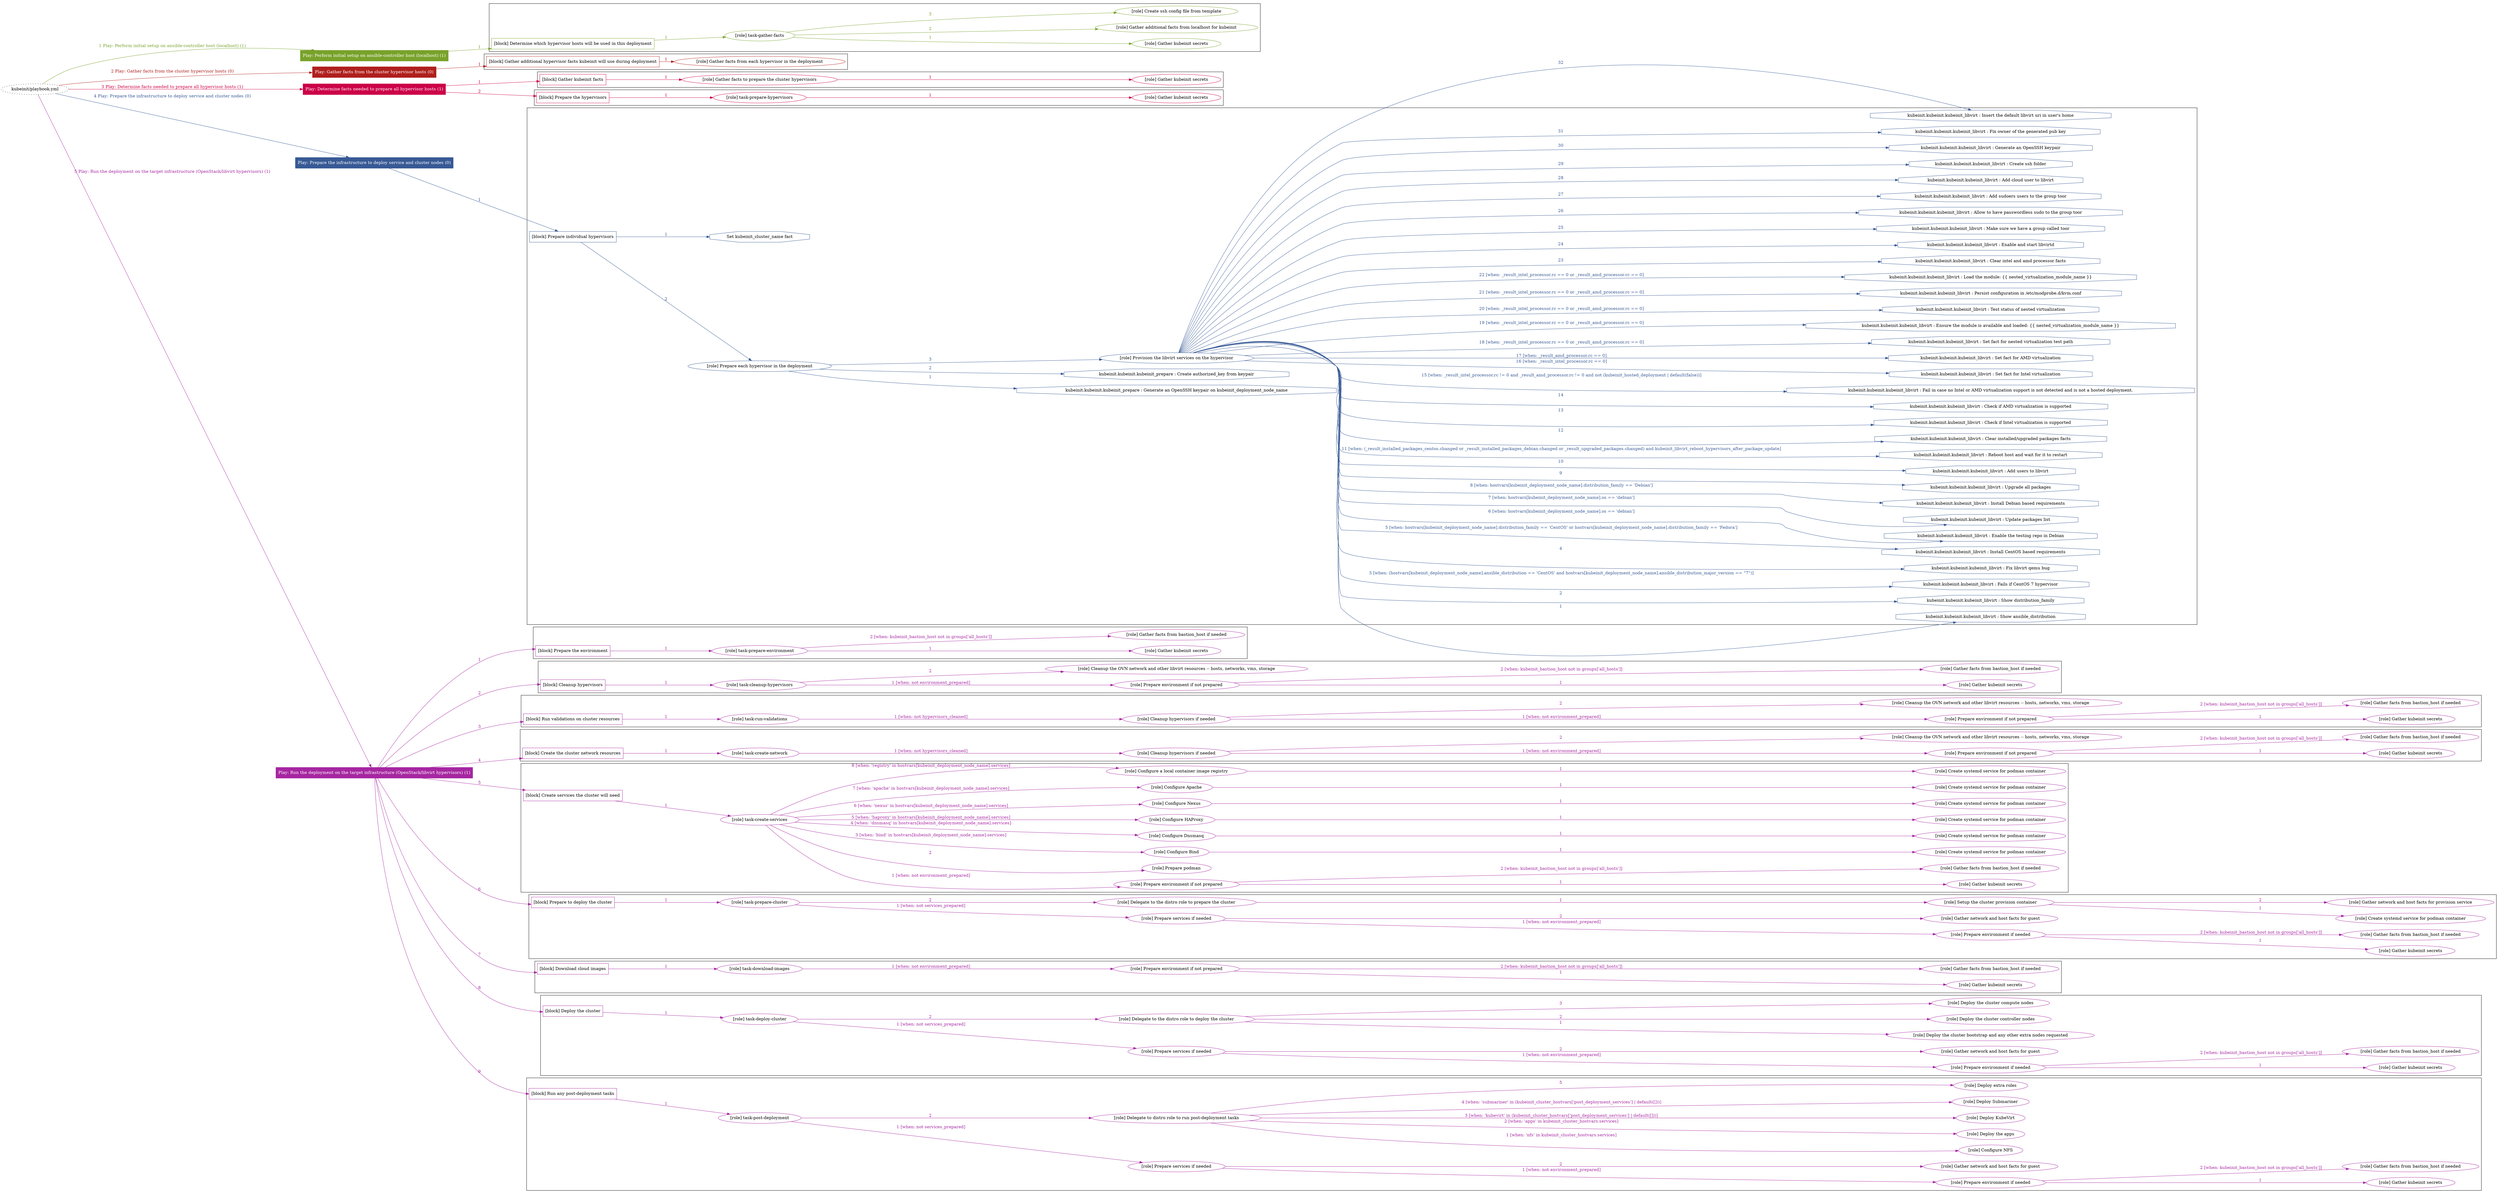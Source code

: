 digraph {
	graph [concentrate=true ordering=in rankdir=LR ratio=fill]
	edge [esep=5 sep=10]
	"kubeinit/playbook.yml" [URL="/home/runner/work/kubeinit/kubeinit/kubeinit/playbook.yml" id=playbook_4b0f3244 style=dotted]
	"kubeinit/playbook.yml" -> play_35795be1 [label="1 Play: Perform initial setup on ansible-controller host (localhost) (1)" color="#78a22a" fontcolor="#78a22a" id=edge_play_35795be1 labeltooltip="1 Play: Perform initial setup on ansible-controller host (localhost) (1)" tooltip="1 Play: Perform initial setup on ansible-controller host (localhost) (1)"]
	subgraph "Play: Perform initial setup on ansible-controller host (localhost) (1)" {
		play_35795be1 [label="Play: Perform initial setup on ansible-controller host (localhost) (1)" URL="/home/runner/work/kubeinit/kubeinit/kubeinit/playbook.yml" color="#78a22a" fontcolor="#ffffff" id=play_35795be1 shape=box style=filled tooltip=localhost]
		play_35795be1 -> block_d0f40c53 [label=1 color="#78a22a" fontcolor="#78a22a" id=edge_block_d0f40c53 labeltooltip=1 tooltip=1]
		subgraph cluster_block_d0f40c53 {
			block_d0f40c53 [label="[block] Determine which hypervisor hosts will be used in this deployment" URL="/home/runner/work/kubeinit/kubeinit/kubeinit/playbook.yml" color="#78a22a" id=block_d0f40c53 labeltooltip="Determine which hypervisor hosts will be used in this deployment" shape=box tooltip="Determine which hypervisor hosts will be used in this deployment"]
			block_d0f40c53 -> role_04db0647 [label="1 " color="#78a22a" fontcolor="#78a22a" id=edge_role_04db0647 labeltooltip="1 " tooltip="1 "]
			subgraph "task-gather-facts" {
				role_04db0647 [label="[role] task-gather-facts" URL="/home/runner/work/kubeinit/kubeinit/kubeinit/playbook.yml" color="#78a22a" id=role_04db0647 tooltip="task-gather-facts"]
				role_04db0647 -> role_80471d27 [label="1 " color="#78a22a" fontcolor="#78a22a" id=edge_role_80471d27 labeltooltip="1 " tooltip="1 "]
				subgraph "Gather kubeinit secrets" {
					role_80471d27 [label="[role] Gather kubeinit secrets" URL="/home/runner/.ansible/collections/ansible_collections/kubeinit/kubeinit/roles/kubeinit_prepare/tasks/build_hypervisors_group.yml" color="#78a22a" id=role_80471d27 tooltip="Gather kubeinit secrets"]
				}
				role_04db0647 -> role_1db12ec8 [label="2 " color="#78a22a" fontcolor="#78a22a" id=edge_role_1db12ec8 labeltooltip="2 " tooltip="2 "]
				subgraph "Gather additional facts from localhost for kubeinit" {
					role_1db12ec8 [label="[role] Gather additional facts from localhost for kubeinit" URL="/home/runner/.ansible/collections/ansible_collections/kubeinit/kubeinit/roles/kubeinit_prepare/tasks/build_hypervisors_group.yml" color="#78a22a" id=role_1db12ec8 tooltip="Gather additional facts from localhost for kubeinit"]
				}
				role_04db0647 -> role_11e17f45 [label="3 " color="#78a22a" fontcolor="#78a22a" id=edge_role_11e17f45 labeltooltip="3 " tooltip="3 "]
				subgraph "Create ssh config file from template" {
					role_11e17f45 [label="[role] Create ssh config file from template" URL="/home/runner/.ansible/collections/ansible_collections/kubeinit/kubeinit/roles/kubeinit_prepare/tasks/build_hypervisors_group.yml" color="#78a22a" id=role_11e17f45 tooltip="Create ssh config file from template"]
				}
			}
		}
	}
	"kubeinit/playbook.yml" -> play_b92abf41 [label="2 Play: Gather facts from the cluster hypervisor hosts (0)" color="#af1f1d" fontcolor="#af1f1d" id=edge_play_b92abf41 labeltooltip="2 Play: Gather facts from the cluster hypervisor hosts (0)" tooltip="2 Play: Gather facts from the cluster hypervisor hosts (0)"]
	subgraph "Play: Gather facts from the cluster hypervisor hosts (0)" {
		play_b92abf41 [label="Play: Gather facts from the cluster hypervisor hosts (0)" URL="/home/runner/work/kubeinit/kubeinit/kubeinit/playbook.yml" color="#af1f1d" fontcolor="#ffffff" id=play_b92abf41 shape=box style=filled tooltip="Play: Gather facts from the cluster hypervisor hosts (0)"]
		play_b92abf41 -> block_7ca43267 [label=1 color="#af1f1d" fontcolor="#af1f1d" id=edge_block_7ca43267 labeltooltip=1 tooltip=1]
		subgraph cluster_block_7ca43267 {
			block_7ca43267 [label="[block] Gather additional hypervisor facts kubeinit will use during deployment" URL="/home/runner/work/kubeinit/kubeinit/kubeinit/playbook.yml" color="#af1f1d" id=block_7ca43267 labeltooltip="Gather additional hypervisor facts kubeinit will use during deployment" shape=box tooltip="Gather additional hypervisor facts kubeinit will use during deployment"]
			block_7ca43267 -> role_f244c324 [label="1 " color="#af1f1d" fontcolor="#af1f1d" id=edge_role_f244c324 labeltooltip="1 " tooltip="1 "]
			subgraph "Gather facts from each hypervisor in the deployment" {
				role_f244c324 [label="[role] Gather facts from each hypervisor in the deployment" URL="/home/runner/work/kubeinit/kubeinit/kubeinit/playbook.yml" color="#af1f1d" id=role_f244c324 tooltip="Gather facts from each hypervisor in the deployment"]
			}
		}
	}
	"kubeinit/playbook.yml" -> play_050ff7b5 [label="3 Play: Determine facts needed to prepare all hypervisor hosts (1)" color="#cc0048" fontcolor="#cc0048" id=edge_play_050ff7b5 labeltooltip="3 Play: Determine facts needed to prepare all hypervisor hosts (1)" tooltip="3 Play: Determine facts needed to prepare all hypervisor hosts (1)"]
	subgraph "Play: Determine facts needed to prepare all hypervisor hosts (1)" {
		play_050ff7b5 [label="Play: Determine facts needed to prepare all hypervisor hosts (1)" URL="/home/runner/work/kubeinit/kubeinit/kubeinit/playbook.yml" color="#cc0048" fontcolor="#ffffff" id=play_050ff7b5 shape=box style=filled tooltip=localhost]
		play_050ff7b5 -> block_1750cba7 [label=1 color="#cc0048" fontcolor="#cc0048" id=edge_block_1750cba7 labeltooltip=1 tooltip=1]
		subgraph cluster_block_1750cba7 {
			block_1750cba7 [label="[block] Gather kubeinit facts" URL="/home/runner/work/kubeinit/kubeinit/kubeinit/playbook.yml" color="#cc0048" id=block_1750cba7 labeltooltip="Gather kubeinit facts" shape=box tooltip="Gather kubeinit facts"]
			block_1750cba7 -> role_92b3d1a1 [label="1 " color="#cc0048" fontcolor="#cc0048" id=edge_role_92b3d1a1 labeltooltip="1 " tooltip="1 "]
			subgraph "Gather facts to prepare the cluster hypervisors" {
				role_92b3d1a1 [label="[role] Gather facts to prepare the cluster hypervisors" URL="/home/runner/work/kubeinit/kubeinit/kubeinit/playbook.yml" color="#cc0048" id=role_92b3d1a1 tooltip="Gather facts to prepare the cluster hypervisors"]
				role_92b3d1a1 -> role_75109e99 [label="1 " color="#cc0048" fontcolor="#cc0048" id=edge_role_75109e99 labeltooltip="1 " tooltip="1 "]
				subgraph "Gather kubeinit secrets" {
					role_75109e99 [label="[role] Gather kubeinit secrets" URL="/home/runner/.ansible/collections/ansible_collections/kubeinit/kubeinit/roles/kubeinit_prepare/tasks/gather_kubeinit_facts.yml" color="#cc0048" id=role_75109e99 tooltip="Gather kubeinit secrets"]
				}
			}
		}
		play_050ff7b5 -> block_a4a309cf [label=2 color="#cc0048" fontcolor="#cc0048" id=edge_block_a4a309cf labeltooltip=2 tooltip=2]
		subgraph cluster_block_a4a309cf {
			block_a4a309cf [label="[block] Prepare the hypervisors" URL="/home/runner/work/kubeinit/kubeinit/kubeinit/playbook.yml" color="#cc0048" id=block_a4a309cf labeltooltip="Prepare the hypervisors" shape=box tooltip="Prepare the hypervisors"]
			block_a4a309cf -> role_0c2b3908 [label="1 " color="#cc0048" fontcolor="#cc0048" id=edge_role_0c2b3908 labeltooltip="1 " tooltip="1 "]
			subgraph "task-prepare-hypervisors" {
				role_0c2b3908 [label="[role] task-prepare-hypervisors" URL="/home/runner/work/kubeinit/kubeinit/kubeinit/playbook.yml" color="#cc0048" id=role_0c2b3908 tooltip="task-prepare-hypervisors"]
				role_0c2b3908 -> role_c17d6439 [label="1 " color="#cc0048" fontcolor="#cc0048" id=edge_role_c17d6439 labeltooltip="1 " tooltip="1 "]
				subgraph "Gather kubeinit secrets" {
					role_c17d6439 [label="[role] Gather kubeinit secrets" URL="/home/runner/.ansible/collections/ansible_collections/kubeinit/kubeinit/roles/kubeinit_prepare/tasks/gather_kubeinit_facts.yml" color="#cc0048" id=role_c17d6439 tooltip="Gather kubeinit secrets"]
				}
			}
		}
	}
	"kubeinit/playbook.yml" -> play_6f01e0c4 [label="4 Play: Prepare the infrastructure to deploy service and cluster nodes (0)" color="#375995" fontcolor="#375995" id=edge_play_6f01e0c4 labeltooltip="4 Play: Prepare the infrastructure to deploy service and cluster nodes (0)" tooltip="4 Play: Prepare the infrastructure to deploy service and cluster nodes (0)"]
	subgraph "Play: Prepare the infrastructure to deploy service and cluster nodes (0)" {
		play_6f01e0c4 [label="Play: Prepare the infrastructure to deploy service and cluster nodes (0)" URL="/home/runner/work/kubeinit/kubeinit/kubeinit/playbook.yml" color="#375995" fontcolor="#ffffff" id=play_6f01e0c4 shape=box style=filled tooltip="Play: Prepare the infrastructure to deploy service and cluster nodes (0)"]
		play_6f01e0c4 -> block_50b00ef7 [label=1 color="#375995" fontcolor="#375995" id=edge_block_50b00ef7 labeltooltip=1 tooltip=1]
		subgraph cluster_block_50b00ef7 {
			block_50b00ef7 [label="[block] Prepare individual hypervisors" URL="/home/runner/work/kubeinit/kubeinit/kubeinit/playbook.yml" color="#375995" id=block_50b00ef7 labeltooltip="Prepare individual hypervisors" shape=box tooltip="Prepare individual hypervisors"]
			block_50b00ef7 -> role_87d495e8 [label="2 " color="#375995" fontcolor="#375995" id=edge_role_87d495e8 labeltooltip="2 " tooltip="2 "]
			subgraph "Prepare each hypervisor in the deployment" {
				role_87d495e8 [label="[role] Prepare each hypervisor in the deployment" URL="/home/runner/work/kubeinit/kubeinit/kubeinit/playbook.yml" color="#375995" id=role_87d495e8 tooltip="Prepare each hypervisor in the deployment"]
				task_2a8ddd5e [label="kubeinit.kubeinit.kubeinit_prepare : Generate an OpenSSH keypair on kubeinit_deployment_node_name" URL="/home/runner/.ansible/collections/ansible_collections/kubeinit/kubeinit/roles/kubeinit_prepare/tasks/prepare_hypervisor.yml" color="#375995" id=task_2a8ddd5e shape=octagon tooltip="kubeinit.kubeinit.kubeinit_prepare : Generate an OpenSSH keypair on kubeinit_deployment_node_name"]
				role_87d495e8 -> task_2a8ddd5e [label="1 " color="#375995" fontcolor="#375995" id=edge_task_2a8ddd5e labeltooltip="1 " tooltip="1 "]
				task_801db3a1 [label="kubeinit.kubeinit.kubeinit_prepare : Create authorized_key from keypair" URL="/home/runner/.ansible/collections/ansible_collections/kubeinit/kubeinit/roles/kubeinit_prepare/tasks/prepare_hypervisor.yml" color="#375995" id=task_801db3a1 shape=octagon tooltip="kubeinit.kubeinit.kubeinit_prepare : Create authorized_key from keypair"]
				role_87d495e8 -> task_801db3a1 [label="2 " color="#375995" fontcolor="#375995" id=edge_task_801db3a1 labeltooltip="2 " tooltip="2 "]
				role_87d495e8 -> role_c51a6650 [label="3 " color="#375995" fontcolor="#375995" id=edge_role_c51a6650 labeltooltip="3 " tooltip="3 "]
				subgraph "Provision the libvirt services on the hypervisor" {
					role_c51a6650 [label="[role] Provision the libvirt services on the hypervisor" URL="/home/runner/.ansible/collections/ansible_collections/kubeinit/kubeinit/roles/kubeinit_prepare/tasks/prepare_hypervisor.yml" color="#375995" id=role_c51a6650 tooltip="Provision the libvirt services on the hypervisor"]
					task_5e9b1ff9 [label="kubeinit.kubeinit.kubeinit_libvirt : Show ansible_distribution" URL="/home/runner/.ansible/collections/ansible_collections/kubeinit/kubeinit/roles/kubeinit_libvirt/tasks/main.yml" color="#375995" id=task_5e9b1ff9 shape=octagon tooltip="kubeinit.kubeinit.kubeinit_libvirt : Show ansible_distribution"]
					role_c51a6650 -> task_5e9b1ff9 [label="1 " color="#375995" fontcolor="#375995" id=edge_task_5e9b1ff9 labeltooltip="1 " tooltip="1 "]
					task_999acacd [label="kubeinit.kubeinit.kubeinit_libvirt : Show distribution_family" URL="/home/runner/.ansible/collections/ansible_collections/kubeinit/kubeinit/roles/kubeinit_libvirt/tasks/main.yml" color="#375995" id=task_999acacd shape=octagon tooltip="kubeinit.kubeinit.kubeinit_libvirt : Show distribution_family"]
					role_c51a6650 -> task_999acacd [label="2 " color="#375995" fontcolor="#375995" id=edge_task_999acacd labeltooltip="2 " tooltip="2 "]
					task_41cba785 [label="kubeinit.kubeinit.kubeinit_libvirt : Fails if CentOS 7 hypervisor" URL="/home/runner/.ansible/collections/ansible_collections/kubeinit/kubeinit/roles/kubeinit_libvirt/tasks/main.yml" color="#375995" id=task_41cba785 shape=octagon tooltip="kubeinit.kubeinit.kubeinit_libvirt : Fails if CentOS 7 hypervisor"]
					role_c51a6650 -> task_41cba785 [label="3 [when: (hostvars[kubeinit_deployment_node_name].ansible_distribution == 'CentOS' and hostvars[kubeinit_deployment_node_name].ansible_distribution_major_version == \"7\")]" color="#375995" fontcolor="#375995" id=edge_task_41cba785 labeltooltip="3 [when: (hostvars[kubeinit_deployment_node_name].ansible_distribution == 'CentOS' and hostvars[kubeinit_deployment_node_name].ansible_distribution_major_version == \"7\")]" tooltip="3 [when: (hostvars[kubeinit_deployment_node_name].ansible_distribution == 'CentOS' and hostvars[kubeinit_deployment_node_name].ansible_distribution_major_version == \"7\")]"]
					task_18c17fc9 [label="kubeinit.kubeinit.kubeinit_libvirt : Fix libvirt qemu bug" URL="/home/runner/.ansible/collections/ansible_collections/kubeinit/kubeinit/roles/kubeinit_libvirt/tasks/main.yml" color="#375995" id=task_18c17fc9 shape=octagon tooltip="kubeinit.kubeinit.kubeinit_libvirt : Fix libvirt qemu bug"]
					role_c51a6650 -> task_18c17fc9 [label="4 " color="#375995" fontcolor="#375995" id=edge_task_18c17fc9 labeltooltip="4 " tooltip="4 "]
					task_98ece49f [label="kubeinit.kubeinit.kubeinit_libvirt : Install CentOS based requirements" URL="/home/runner/.ansible/collections/ansible_collections/kubeinit/kubeinit/roles/kubeinit_libvirt/tasks/main.yml" color="#375995" id=task_98ece49f shape=octagon tooltip="kubeinit.kubeinit.kubeinit_libvirt : Install CentOS based requirements"]
					role_c51a6650 -> task_98ece49f [label="5 [when: hostvars[kubeinit_deployment_node_name].distribution_family == 'CentOS' or hostvars[kubeinit_deployment_node_name].distribution_family == 'Fedora']" color="#375995" fontcolor="#375995" id=edge_task_98ece49f labeltooltip="5 [when: hostvars[kubeinit_deployment_node_name].distribution_family == 'CentOS' or hostvars[kubeinit_deployment_node_name].distribution_family == 'Fedora']" tooltip="5 [when: hostvars[kubeinit_deployment_node_name].distribution_family == 'CentOS' or hostvars[kubeinit_deployment_node_name].distribution_family == 'Fedora']"]
					task_2966f11b [label="kubeinit.kubeinit.kubeinit_libvirt : Enable the testing repo in Debian" URL="/home/runner/.ansible/collections/ansible_collections/kubeinit/kubeinit/roles/kubeinit_libvirt/tasks/main.yml" color="#375995" id=task_2966f11b shape=octagon tooltip="kubeinit.kubeinit.kubeinit_libvirt : Enable the testing repo in Debian"]
					role_c51a6650 -> task_2966f11b [label="6 [when: hostvars[kubeinit_deployment_node_name].os == 'debian']" color="#375995" fontcolor="#375995" id=edge_task_2966f11b labeltooltip="6 [when: hostvars[kubeinit_deployment_node_name].os == 'debian']" tooltip="6 [when: hostvars[kubeinit_deployment_node_name].os == 'debian']"]
					task_944d4118 [label="kubeinit.kubeinit.kubeinit_libvirt : Update packages list" URL="/home/runner/.ansible/collections/ansible_collections/kubeinit/kubeinit/roles/kubeinit_libvirt/tasks/main.yml" color="#375995" id=task_944d4118 shape=octagon tooltip="kubeinit.kubeinit.kubeinit_libvirt : Update packages list"]
					role_c51a6650 -> task_944d4118 [label="7 [when: hostvars[kubeinit_deployment_node_name].os == 'debian']" color="#375995" fontcolor="#375995" id=edge_task_944d4118 labeltooltip="7 [when: hostvars[kubeinit_deployment_node_name].os == 'debian']" tooltip="7 [when: hostvars[kubeinit_deployment_node_name].os == 'debian']"]
					task_9b7d2267 [label="kubeinit.kubeinit.kubeinit_libvirt : Install Debian based requirements" URL="/home/runner/.ansible/collections/ansible_collections/kubeinit/kubeinit/roles/kubeinit_libvirt/tasks/main.yml" color="#375995" id=task_9b7d2267 shape=octagon tooltip="kubeinit.kubeinit.kubeinit_libvirt : Install Debian based requirements"]
					role_c51a6650 -> task_9b7d2267 [label="8 [when: hostvars[kubeinit_deployment_node_name].distribution_family == 'Debian']" color="#375995" fontcolor="#375995" id=edge_task_9b7d2267 labeltooltip="8 [when: hostvars[kubeinit_deployment_node_name].distribution_family == 'Debian']" tooltip="8 [when: hostvars[kubeinit_deployment_node_name].distribution_family == 'Debian']"]
					task_ca8dd024 [label="kubeinit.kubeinit.kubeinit_libvirt : Upgrade all packages" URL="/home/runner/.ansible/collections/ansible_collections/kubeinit/kubeinit/roles/kubeinit_libvirt/tasks/main.yml" color="#375995" id=task_ca8dd024 shape=octagon tooltip="kubeinit.kubeinit.kubeinit_libvirt : Upgrade all packages"]
					role_c51a6650 -> task_ca8dd024 [label="9 " color="#375995" fontcolor="#375995" id=edge_task_ca8dd024 labeltooltip="9 " tooltip="9 "]
					task_546bcb46 [label="kubeinit.kubeinit.kubeinit_libvirt : Add users to libvirt" URL="/home/runner/.ansible/collections/ansible_collections/kubeinit/kubeinit/roles/kubeinit_libvirt/tasks/main.yml" color="#375995" id=task_546bcb46 shape=octagon tooltip="kubeinit.kubeinit.kubeinit_libvirt : Add users to libvirt"]
					role_c51a6650 -> task_546bcb46 [label="10 " color="#375995" fontcolor="#375995" id=edge_task_546bcb46 labeltooltip="10 " tooltip="10 "]
					task_14382ff9 [label="kubeinit.kubeinit.kubeinit_libvirt : Reboot host and wait for it to restart" URL="/home/runner/.ansible/collections/ansible_collections/kubeinit/kubeinit/roles/kubeinit_libvirt/tasks/main.yml" color="#375995" id=task_14382ff9 shape=octagon tooltip="kubeinit.kubeinit.kubeinit_libvirt : Reboot host and wait for it to restart"]
					role_c51a6650 -> task_14382ff9 [label="11 [when: (_result_installed_packages_centos.changed or _result_installed_packages_debian.changed or _result_upgraded_packages.changed) and kubeinit_libvirt_reboot_hypervisors_after_package_update]" color="#375995" fontcolor="#375995" id=edge_task_14382ff9 labeltooltip="11 [when: (_result_installed_packages_centos.changed or _result_installed_packages_debian.changed or _result_upgraded_packages.changed) and kubeinit_libvirt_reboot_hypervisors_after_package_update]" tooltip="11 [when: (_result_installed_packages_centos.changed or _result_installed_packages_debian.changed or _result_upgraded_packages.changed) and kubeinit_libvirt_reboot_hypervisors_after_package_update]"]
					task_3099972e [label="kubeinit.kubeinit.kubeinit_libvirt : Clear installed/upgraded packages facts" URL="/home/runner/.ansible/collections/ansible_collections/kubeinit/kubeinit/roles/kubeinit_libvirt/tasks/main.yml" color="#375995" id=task_3099972e shape=octagon tooltip="kubeinit.kubeinit.kubeinit_libvirt : Clear installed/upgraded packages facts"]
					role_c51a6650 -> task_3099972e [label="12 " color="#375995" fontcolor="#375995" id=edge_task_3099972e labeltooltip="12 " tooltip="12 "]
					task_2b97dc1c [label="kubeinit.kubeinit.kubeinit_libvirt : Check if Intel virtualization is supported" URL="/home/runner/.ansible/collections/ansible_collections/kubeinit/kubeinit/roles/kubeinit_libvirt/tasks/main.yml" color="#375995" id=task_2b97dc1c shape=octagon tooltip="kubeinit.kubeinit.kubeinit_libvirt : Check if Intel virtualization is supported"]
					role_c51a6650 -> task_2b97dc1c [label="13 " color="#375995" fontcolor="#375995" id=edge_task_2b97dc1c labeltooltip="13 " tooltip="13 "]
					task_5c74a181 [label="kubeinit.kubeinit.kubeinit_libvirt : Check if AMD virtualization is supported" URL="/home/runner/.ansible/collections/ansible_collections/kubeinit/kubeinit/roles/kubeinit_libvirt/tasks/main.yml" color="#375995" id=task_5c74a181 shape=octagon tooltip="kubeinit.kubeinit.kubeinit_libvirt : Check if AMD virtualization is supported"]
					role_c51a6650 -> task_5c74a181 [label="14 " color="#375995" fontcolor="#375995" id=edge_task_5c74a181 labeltooltip="14 " tooltip="14 "]
					task_404a87eb [label="kubeinit.kubeinit.kubeinit_libvirt : Fail in case no Intel or AMD virtualization support is not detected and is not a hosted deployment." URL="/home/runner/.ansible/collections/ansible_collections/kubeinit/kubeinit/roles/kubeinit_libvirt/tasks/main.yml" color="#375995" id=task_404a87eb shape=octagon tooltip="kubeinit.kubeinit.kubeinit_libvirt : Fail in case no Intel or AMD virtualization support is not detected and is not a hosted deployment."]
					role_c51a6650 -> task_404a87eb [label="15 [when: _result_intel_processor.rc != 0 and _result_amd_processor.rc != 0 and not (kubeinit_hosted_deployment | default(false))]" color="#375995" fontcolor="#375995" id=edge_task_404a87eb labeltooltip="15 [when: _result_intel_processor.rc != 0 and _result_amd_processor.rc != 0 and not (kubeinit_hosted_deployment | default(false))]" tooltip="15 [when: _result_intel_processor.rc != 0 and _result_amd_processor.rc != 0 and not (kubeinit_hosted_deployment | default(false))]"]
					task_33741ca3 [label="kubeinit.kubeinit.kubeinit_libvirt : Set fact for Intel virtualization" URL="/home/runner/.ansible/collections/ansible_collections/kubeinit/kubeinit/roles/kubeinit_libvirt/tasks/main.yml" color="#375995" id=task_33741ca3 shape=octagon tooltip="kubeinit.kubeinit.kubeinit_libvirt : Set fact for Intel virtualization"]
					role_c51a6650 -> task_33741ca3 [label="16 [when: _result_intel_processor.rc == 0]" color="#375995" fontcolor="#375995" id=edge_task_33741ca3 labeltooltip="16 [when: _result_intel_processor.rc == 0]" tooltip="16 [when: _result_intel_processor.rc == 0]"]
					task_d1cfcceb [label="kubeinit.kubeinit.kubeinit_libvirt : Set fact for AMD virtualization" URL="/home/runner/.ansible/collections/ansible_collections/kubeinit/kubeinit/roles/kubeinit_libvirt/tasks/main.yml" color="#375995" id=task_d1cfcceb shape=octagon tooltip="kubeinit.kubeinit.kubeinit_libvirt : Set fact for AMD virtualization"]
					role_c51a6650 -> task_d1cfcceb [label="17 [when: _result_amd_processor.rc == 0]" color="#375995" fontcolor="#375995" id=edge_task_d1cfcceb labeltooltip="17 [when: _result_amd_processor.rc == 0]" tooltip="17 [when: _result_amd_processor.rc == 0]"]
					task_8edca785 [label="kubeinit.kubeinit.kubeinit_libvirt : Set fact for nested virtualization test path" URL="/home/runner/.ansible/collections/ansible_collections/kubeinit/kubeinit/roles/kubeinit_libvirt/tasks/main.yml" color="#375995" id=task_8edca785 shape=octagon tooltip="kubeinit.kubeinit.kubeinit_libvirt : Set fact for nested virtualization test path"]
					role_c51a6650 -> task_8edca785 [label="18 [when: _result_intel_processor.rc == 0 or _result_amd_processor.rc == 0]" color="#375995" fontcolor="#375995" id=edge_task_8edca785 labeltooltip="18 [when: _result_intel_processor.rc == 0 or _result_amd_processor.rc == 0]" tooltip="18 [when: _result_intel_processor.rc == 0 or _result_amd_processor.rc == 0]"]
					task_442f4750 [label="kubeinit.kubeinit.kubeinit_libvirt : Ensure the module is available and loaded: {{ nested_virtualization_module_name }}" URL="/home/runner/.ansible/collections/ansible_collections/kubeinit/kubeinit/roles/kubeinit_libvirt/tasks/main.yml" color="#375995" id=task_442f4750 shape=octagon tooltip="kubeinit.kubeinit.kubeinit_libvirt : Ensure the module is available and loaded: {{ nested_virtualization_module_name }}"]
					role_c51a6650 -> task_442f4750 [label="19 [when: _result_intel_processor.rc == 0 or _result_amd_processor.rc == 0]" color="#375995" fontcolor="#375995" id=edge_task_442f4750 labeltooltip="19 [when: _result_intel_processor.rc == 0 or _result_amd_processor.rc == 0]" tooltip="19 [when: _result_intel_processor.rc == 0 or _result_amd_processor.rc == 0]"]
					task_429af3c7 [label="kubeinit.kubeinit.kubeinit_libvirt : Test status of nested virtualization" URL="/home/runner/.ansible/collections/ansible_collections/kubeinit/kubeinit/roles/kubeinit_libvirt/tasks/main.yml" color="#375995" id=task_429af3c7 shape=octagon tooltip="kubeinit.kubeinit.kubeinit_libvirt : Test status of nested virtualization"]
					role_c51a6650 -> task_429af3c7 [label="20 [when: _result_intel_processor.rc == 0 or _result_amd_processor.rc == 0]" color="#375995" fontcolor="#375995" id=edge_task_429af3c7 labeltooltip="20 [when: _result_intel_processor.rc == 0 or _result_amd_processor.rc == 0]" tooltip="20 [when: _result_intel_processor.rc == 0 or _result_amd_processor.rc == 0]"]
					task_a82bde63 [label="kubeinit.kubeinit.kubeinit_libvirt : Persist configuration in /etc/modprobe.d/kvm.conf" URL="/home/runner/.ansible/collections/ansible_collections/kubeinit/kubeinit/roles/kubeinit_libvirt/tasks/main.yml" color="#375995" id=task_a82bde63 shape=octagon tooltip="kubeinit.kubeinit.kubeinit_libvirt : Persist configuration in /etc/modprobe.d/kvm.conf"]
					role_c51a6650 -> task_a82bde63 [label="21 [when: _result_intel_processor.rc == 0 or _result_amd_processor.rc == 0]" color="#375995" fontcolor="#375995" id=edge_task_a82bde63 labeltooltip="21 [when: _result_intel_processor.rc == 0 or _result_amd_processor.rc == 0]" tooltip="21 [when: _result_intel_processor.rc == 0 or _result_amd_processor.rc == 0]"]
					task_bce2f708 [label="kubeinit.kubeinit.kubeinit_libvirt : Load the module: {{ nested_virtualization_module_name }}" URL="/home/runner/.ansible/collections/ansible_collections/kubeinit/kubeinit/roles/kubeinit_libvirt/tasks/main.yml" color="#375995" id=task_bce2f708 shape=octagon tooltip="kubeinit.kubeinit.kubeinit_libvirt : Load the module: {{ nested_virtualization_module_name }}"]
					role_c51a6650 -> task_bce2f708 [label="22 [when: _result_intel_processor.rc == 0 or _result_amd_processor.rc == 0]" color="#375995" fontcolor="#375995" id=edge_task_bce2f708 labeltooltip="22 [when: _result_intel_processor.rc == 0 or _result_amd_processor.rc == 0]" tooltip="22 [when: _result_intel_processor.rc == 0 or _result_amd_processor.rc == 0]"]
					task_c6a9241c [label="kubeinit.kubeinit.kubeinit_libvirt : Clear intel and amd processor facts" URL="/home/runner/.ansible/collections/ansible_collections/kubeinit/kubeinit/roles/kubeinit_libvirt/tasks/main.yml" color="#375995" id=task_c6a9241c shape=octagon tooltip="kubeinit.kubeinit.kubeinit_libvirt : Clear intel and amd processor facts"]
					role_c51a6650 -> task_c6a9241c [label="23 " color="#375995" fontcolor="#375995" id=edge_task_c6a9241c labeltooltip="23 " tooltip="23 "]
					task_cb005d5a [label="kubeinit.kubeinit.kubeinit_libvirt : Enable and start libvirtd" URL="/home/runner/.ansible/collections/ansible_collections/kubeinit/kubeinit/roles/kubeinit_libvirt/tasks/main.yml" color="#375995" id=task_cb005d5a shape=octagon tooltip="kubeinit.kubeinit.kubeinit_libvirt : Enable and start libvirtd"]
					role_c51a6650 -> task_cb005d5a [label="24 " color="#375995" fontcolor="#375995" id=edge_task_cb005d5a labeltooltip="24 " tooltip="24 "]
					task_ba3d47c6 [label="kubeinit.kubeinit.kubeinit_libvirt : Make sure we have a group called toor" URL="/home/runner/.ansible/collections/ansible_collections/kubeinit/kubeinit/roles/kubeinit_libvirt/tasks/60_create_cloud_user.yml" color="#375995" id=task_ba3d47c6 shape=octagon tooltip="kubeinit.kubeinit.kubeinit_libvirt : Make sure we have a group called toor"]
					role_c51a6650 -> task_ba3d47c6 [label="25 " color="#375995" fontcolor="#375995" id=edge_task_ba3d47c6 labeltooltip="25 " tooltip="25 "]
					task_df835e64 [label="kubeinit.kubeinit.kubeinit_libvirt : Allow to have passwordless sudo to the group toor" URL="/home/runner/.ansible/collections/ansible_collections/kubeinit/kubeinit/roles/kubeinit_libvirt/tasks/60_create_cloud_user.yml" color="#375995" id=task_df835e64 shape=octagon tooltip="kubeinit.kubeinit.kubeinit_libvirt : Allow to have passwordless sudo to the group toor"]
					role_c51a6650 -> task_df835e64 [label="26 " color="#375995" fontcolor="#375995" id=edge_task_df835e64 labeltooltip="26 " tooltip="26 "]
					task_64a5f133 [label="kubeinit.kubeinit.kubeinit_libvirt : Add sudoers users to the group toor" URL="/home/runner/.ansible/collections/ansible_collections/kubeinit/kubeinit/roles/kubeinit_libvirt/tasks/60_create_cloud_user.yml" color="#375995" id=task_64a5f133 shape=octagon tooltip="kubeinit.kubeinit.kubeinit_libvirt : Add sudoers users to the group toor"]
					role_c51a6650 -> task_64a5f133 [label="27 " color="#375995" fontcolor="#375995" id=edge_task_64a5f133 labeltooltip="27 " tooltip="27 "]
					task_053a6910 [label="kubeinit.kubeinit.kubeinit_libvirt : Add cloud user to libvirt" URL="/home/runner/.ansible/collections/ansible_collections/kubeinit/kubeinit/roles/kubeinit_libvirt/tasks/60_create_cloud_user.yml" color="#375995" id=task_053a6910 shape=octagon tooltip="kubeinit.kubeinit.kubeinit_libvirt : Add cloud user to libvirt"]
					role_c51a6650 -> task_053a6910 [label="28 " color="#375995" fontcolor="#375995" id=edge_task_053a6910 labeltooltip="28 " tooltip="28 "]
					task_30679902 [label="kubeinit.kubeinit.kubeinit_libvirt : Create ssh folder" URL="/home/runner/.ansible/collections/ansible_collections/kubeinit/kubeinit/roles/kubeinit_libvirt/tasks/60_create_cloud_user.yml" color="#375995" id=task_30679902 shape=octagon tooltip="kubeinit.kubeinit.kubeinit_libvirt : Create ssh folder"]
					role_c51a6650 -> task_30679902 [label="29 " color="#375995" fontcolor="#375995" id=edge_task_30679902 labeltooltip="29 " tooltip="29 "]
					task_289e5d43 [label="kubeinit.kubeinit.kubeinit_libvirt : Generate an OpenSSH keypair" URL="/home/runner/.ansible/collections/ansible_collections/kubeinit/kubeinit/roles/kubeinit_libvirt/tasks/60_create_cloud_user.yml" color="#375995" id=task_289e5d43 shape=octagon tooltip="kubeinit.kubeinit.kubeinit_libvirt : Generate an OpenSSH keypair"]
					role_c51a6650 -> task_289e5d43 [label="30 " color="#375995" fontcolor="#375995" id=edge_task_289e5d43 labeltooltip="30 " tooltip="30 "]
					task_93c408e9 [label="kubeinit.kubeinit.kubeinit_libvirt : Fix owner of the generated pub key" URL="/home/runner/.ansible/collections/ansible_collections/kubeinit/kubeinit/roles/kubeinit_libvirt/tasks/60_create_cloud_user.yml" color="#375995" id=task_93c408e9 shape=octagon tooltip="kubeinit.kubeinit.kubeinit_libvirt : Fix owner of the generated pub key"]
					role_c51a6650 -> task_93c408e9 [label="31 " color="#375995" fontcolor="#375995" id=edge_task_93c408e9 labeltooltip="31 " tooltip="31 "]
					task_d2481d6c [label="kubeinit.kubeinit.kubeinit_libvirt : Insert the default libvirt uri in user's home" URL="/home/runner/.ansible/collections/ansible_collections/kubeinit/kubeinit/roles/kubeinit_libvirt/tasks/60_create_cloud_user.yml" color="#375995" id=task_d2481d6c shape=octagon tooltip="kubeinit.kubeinit.kubeinit_libvirt : Insert the default libvirt uri in user's home"]
					role_c51a6650 -> task_d2481d6c [label="32 " color="#375995" fontcolor="#375995" id=edge_task_d2481d6c labeltooltip="32 " tooltip="32 "]
				}
			}
			task_bcc84f98 [label="Set kubeinit_cluster_name fact" URL="/home/runner/work/kubeinit/kubeinit/kubeinit/playbook.yml" color="#375995" id=task_bcc84f98 shape=octagon tooltip="Set kubeinit_cluster_name fact"]
			block_50b00ef7 -> task_bcc84f98 [label="1 " color="#375995" fontcolor="#375995" id=edge_task_bcc84f98 labeltooltip="1 " tooltip="1 "]
		}
	}
	"kubeinit/playbook.yml" -> play_55aa1660 [label="5 Play: Run the deployment on the target infrastructure (OpenStack/libvirt hypervisors) (1)" color="#a626a1" fontcolor="#a626a1" id=edge_play_55aa1660 labeltooltip="5 Play: Run the deployment on the target infrastructure (OpenStack/libvirt hypervisors) (1)" tooltip="5 Play: Run the deployment on the target infrastructure (OpenStack/libvirt hypervisors) (1)"]
	subgraph "Play: Run the deployment on the target infrastructure (OpenStack/libvirt hypervisors) (1)" {
		play_55aa1660 [label="Play: Run the deployment on the target infrastructure (OpenStack/libvirt hypervisors) (1)" URL="/home/runner/work/kubeinit/kubeinit/kubeinit/playbook.yml" color="#a626a1" fontcolor="#ffffff" id=play_55aa1660 shape=box style=filled tooltip=localhost]
		play_55aa1660 -> block_b6d34af3 [label=1 color="#a626a1" fontcolor="#a626a1" id=edge_block_b6d34af3 labeltooltip=1 tooltip=1]
		subgraph cluster_block_b6d34af3 {
			block_b6d34af3 [label="[block] Prepare the environment" URL="/home/runner/work/kubeinit/kubeinit/kubeinit/playbook.yml" color="#a626a1" id=block_b6d34af3 labeltooltip="Prepare the environment" shape=box tooltip="Prepare the environment"]
			block_b6d34af3 -> role_dc18dc75 [label="1 " color="#a626a1" fontcolor="#a626a1" id=edge_role_dc18dc75 labeltooltip="1 " tooltip="1 "]
			subgraph "task-prepare-environment" {
				role_dc18dc75 [label="[role] task-prepare-environment" URL="/home/runner/work/kubeinit/kubeinit/kubeinit/playbook.yml" color="#a626a1" id=role_dc18dc75 tooltip="task-prepare-environment"]
				role_dc18dc75 -> role_17cb7ad7 [label="1 " color="#a626a1" fontcolor="#a626a1" id=edge_role_17cb7ad7 labeltooltip="1 " tooltip="1 "]
				subgraph "Gather kubeinit secrets" {
					role_17cb7ad7 [label="[role] Gather kubeinit secrets" URL="/home/runner/.ansible/collections/ansible_collections/kubeinit/kubeinit/roles/kubeinit_prepare/tasks/gather_kubeinit_facts.yml" color="#a626a1" id=role_17cb7ad7 tooltip="Gather kubeinit secrets"]
				}
				role_dc18dc75 -> role_204c6a35 [label="2 [when: kubeinit_bastion_host not in groups['all_hosts']]" color="#a626a1" fontcolor="#a626a1" id=edge_role_204c6a35 labeltooltip="2 [when: kubeinit_bastion_host not in groups['all_hosts']]" tooltip="2 [when: kubeinit_bastion_host not in groups['all_hosts']]"]
				subgraph "Gather facts from bastion_host if needed" {
					role_204c6a35 [label="[role] Gather facts from bastion_host if needed" URL="/home/runner/.ansible/collections/ansible_collections/kubeinit/kubeinit/roles/kubeinit_prepare/tasks/main.yml" color="#a626a1" id=role_204c6a35 tooltip="Gather facts from bastion_host if needed"]
				}
			}
		}
		play_55aa1660 -> block_baaf31ab [label=2 color="#a626a1" fontcolor="#a626a1" id=edge_block_baaf31ab labeltooltip=2 tooltip=2]
		subgraph cluster_block_baaf31ab {
			block_baaf31ab [label="[block] Cleanup hypervisors" URL="/home/runner/work/kubeinit/kubeinit/kubeinit/playbook.yml" color="#a626a1" id=block_baaf31ab labeltooltip="Cleanup hypervisors" shape=box tooltip="Cleanup hypervisors"]
			block_baaf31ab -> role_bc6ff9d8 [label="1 " color="#a626a1" fontcolor="#a626a1" id=edge_role_bc6ff9d8 labeltooltip="1 " tooltip="1 "]
			subgraph "task-cleanup-hypervisors" {
				role_bc6ff9d8 [label="[role] task-cleanup-hypervisors" URL="/home/runner/work/kubeinit/kubeinit/kubeinit/playbook.yml" color="#a626a1" id=role_bc6ff9d8 tooltip="task-cleanup-hypervisors"]
				role_bc6ff9d8 -> role_8218754a [label="1 [when: not environment_prepared]" color="#a626a1" fontcolor="#a626a1" id=edge_role_8218754a labeltooltip="1 [when: not environment_prepared]" tooltip="1 [when: not environment_prepared]"]
				subgraph "Prepare environment if not prepared" {
					role_8218754a [label="[role] Prepare environment if not prepared" URL="/home/runner/.ansible/collections/ansible_collections/kubeinit/kubeinit/roles/kubeinit_libvirt/tasks/cleanup_hypervisors.yml" color="#a626a1" id=role_8218754a tooltip="Prepare environment if not prepared"]
					role_8218754a -> role_3268a13c [label="1 " color="#a626a1" fontcolor="#a626a1" id=edge_role_3268a13c labeltooltip="1 " tooltip="1 "]
					subgraph "Gather kubeinit secrets" {
						role_3268a13c [label="[role] Gather kubeinit secrets" URL="/home/runner/.ansible/collections/ansible_collections/kubeinit/kubeinit/roles/kubeinit_prepare/tasks/gather_kubeinit_facts.yml" color="#a626a1" id=role_3268a13c tooltip="Gather kubeinit secrets"]
					}
					role_8218754a -> role_ed5558d5 [label="2 [when: kubeinit_bastion_host not in groups['all_hosts']]" color="#a626a1" fontcolor="#a626a1" id=edge_role_ed5558d5 labeltooltip="2 [when: kubeinit_bastion_host not in groups['all_hosts']]" tooltip="2 [when: kubeinit_bastion_host not in groups['all_hosts']]"]
					subgraph "Gather facts from bastion_host if needed" {
						role_ed5558d5 [label="[role] Gather facts from bastion_host if needed" URL="/home/runner/.ansible/collections/ansible_collections/kubeinit/kubeinit/roles/kubeinit_prepare/tasks/main.yml" color="#a626a1" id=role_ed5558d5 tooltip="Gather facts from bastion_host if needed"]
					}
				}
				role_bc6ff9d8 -> role_8f78c664 [label="2 " color="#a626a1" fontcolor="#a626a1" id=edge_role_8f78c664 labeltooltip="2 " tooltip="2 "]
				subgraph "Cleanup the OVN network and other libvirt resources -- hosts, networks, vms, storage" {
					role_8f78c664 [label="[role] Cleanup the OVN network and other libvirt resources -- hosts, networks, vms, storage" URL="/home/runner/.ansible/collections/ansible_collections/kubeinit/kubeinit/roles/kubeinit_libvirt/tasks/cleanup_hypervisors.yml" color="#a626a1" id=role_8f78c664 tooltip="Cleanup the OVN network and other libvirt resources -- hosts, networks, vms, storage"]
				}
			}
		}
		play_55aa1660 -> block_6e4a3bf7 [label=3 color="#a626a1" fontcolor="#a626a1" id=edge_block_6e4a3bf7 labeltooltip=3 tooltip=3]
		subgraph cluster_block_6e4a3bf7 {
			block_6e4a3bf7 [label="[block] Run validations on cluster resources" URL="/home/runner/work/kubeinit/kubeinit/kubeinit/playbook.yml" color="#a626a1" id=block_6e4a3bf7 labeltooltip="Run validations on cluster resources" shape=box tooltip="Run validations on cluster resources"]
			block_6e4a3bf7 -> role_b8c499c8 [label="1 " color="#a626a1" fontcolor="#a626a1" id=edge_role_b8c499c8 labeltooltip="1 " tooltip="1 "]
			subgraph "task-run-validations" {
				role_b8c499c8 [label="[role] task-run-validations" URL="/home/runner/work/kubeinit/kubeinit/kubeinit/playbook.yml" color="#a626a1" id=role_b8c499c8 tooltip="task-run-validations"]
				role_b8c499c8 -> role_ae01d0a8 [label="1 [when: not hypervisors_cleaned]" color="#a626a1" fontcolor="#a626a1" id=edge_role_ae01d0a8 labeltooltip="1 [when: not hypervisors_cleaned]" tooltip="1 [when: not hypervisors_cleaned]"]
				subgraph "Cleanup hypervisors if needed" {
					role_ae01d0a8 [label="[role] Cleanup hypervisors if needed" URL="/home/runner/.ansible/collections/ansible_collections/kubeinit/kubeinit/roles/kubeinit_validations/tasks/main.yml" color="#a626a1" id=role_ae01d0a8 tooltip="Cleanup hypervisors if needed"]
					role_ae01d0a8 -> role_646347f5 [label="1 [when: not environment_prepared]" color="#a626a1" fontcolor="#a626a1" id=edge_role_646347f5 labeltooltip="1 [when: not environment_prepared]" tooltip="1 [when: not environment_prepared]"]
					subgraph "Prepare environment if not prepared" {
						role_646347f5 [label="[role] Prepare environment if not prepared" URL="/home/runner/.ansible/collections/ansible_collections/kubeinit/kubeinit/roles/kubeinit_libvirt/tasks/cleanup_hypervisors.yml" color="#a626a1" id=role_646347f5 tooltip="Prepare environment if not prepared"]
						role_646347f5 -> role_0d979b49 [label="1 " color="#a626a1" fontcolor="#a626a1" id=edge_role_0d979b49 labeltooltip="1 " tooltip="1 "]
						subgraph "Gather kubeinit secrets" {
							role_0d979b49 [label="[role] Gather kubeinit secrets" URL="/home/runner/.ansible/collections/ansible_collections/kubeinit/kubeinit/roles/kubeinit_prepare/tasks/gather_kubeinit_facts.yml" color="#a626a1" id=role_0d979b49 tooltip="Gather kubeinit secrets"]
						}
						role_646347f5 -> role_e0d5c022 [label="2 [when: kubeinit_bastion_host not in groups['all_hosts']]" color="#a626a1" fontcolor="#a626a1" id=edge_role_e0d5c022 labeltooltip="2 [when: kubeinit_bastion_host not in groups['all_hosts']]" tooltip="2 [when: kubeinit_bastion_host not in groups['all_hosts']]"]
						subgraph "Gather facts from bastion_host if needed" {
							role_e0d5c022 [label="[role] Gather facts from bastion_host if needed" URL="/home/runner/.ansible/collections/ansible_collections/kubeinit/kubeinit/roles/kubeinit_prepare/tasks/main.yml" color="#a626a1" id=role_e0d5c022 tooltip="Gather facts from bastion_host if needed"]
						}
					}
					role_ae01d0a8 -> role_8d8622d0 [label="2 " color="#a626a1" fontcolor="#a626a1" id=edge_role_8d8622d0 labeltooltip="2 " tooltip="2 "]
					subgraph "Cleanup the OVN network and other libvirt resources -- hosts, networks, vms, storage" {
						role_8d8622d0 [label="[role] Cleanup the OVN network and other libvirt resources -- hosts, networks, vms, storage" URL="/home/runner/.ansible/collections/ansible_collections/kubeinit/kubeinit/roles/kubeinit_libvirt/tasks/cleanup_hypervisors.yml" color="#a626a1" id=role_8d8622d0 tooltip="Cleanup the OVN network and other libvirt resources -- hosts, networks, vms, storage"]
					}
				}
			}
		}
		play_55aa1660 -> block_d1d06f35 [label=4 color="#a626a1" fontcolor="#a626a1" id=edge_block_d1d06f35 labeltooltip=4 tooltip=4]
		subgraph cluster_block_d1d06f35 {
			block_d1d06f35 [label="[block] Create the cluster network resources" URL="/home/runner/work/kubeinit/kubeinit/kubeinit/playbook.yml" color="#a626a1" id=block_d1d06f35 labeltooltip="Create the cluster network resources" shape=box tooltip="Create the cluster network resources"]
			block_d1d06f35 -> role_444f47d1 [label="1 " color="#a626a1" fontcolor="#a626a1" id=edge_role_444f47d1 labeltooltip="1 " tooltip="1 "]
			subgraph "task-create-network" {
				role_444f47d1 [label="[role] task-create-network" URL="/home/runner/work/kubeinit/kubeinit/kubeinit/playbook.yml" color="#a626a1" id=role_444f47d1 tooltip="task-create-network"]
				role_444f47d1 -> role_c5d960b1 [label="1 [when: not hypervisors_cleaned]" color="#a626a1" fontcolor="#a626a1" id=edge_role_c5d960b1 labeltooltip="1 [when: not hypervisors_cleaned]" tooltip="1 [when: not hypervisors_cleaned]"]
				subgraph "Cleanup hypervisors if needed" {
					role_c5d960b1 [label="[role] Cleanup hypervisors if needed" URL="/home/runner/.ansible/collections/ansible_collections/kubeinit/kubeinit/roles/kubeinit_libvirt/tasks/create_network.yml" color="#a626a1" id=role_c5d960b1 tooltip="Cleanup hypervisors if needed"]
					role_c5d960b1 -> role_243efa02 [label="1 [when: not environment_prepared]" color="#a626a1" fontcolor="#a626a1" id=edge_role_243efa02 labeltooltip="1 [when: not environment_prepared]" tooltip="1 [when: not environment_prepared]"]
					subgraph "Prepare environment if not prepared" {
						role_243efa02 [label="[role] Prepare environment if not prepared" URL="/home/runner/.ansible/collections/ansible_collections/kubeinit/kubeinit/roles/kubeinit_libvirt/tasks/cleanup_hypervisors.yml" color="#a626a1" id=role_243efa02 tooltip="Prepare environment if not prepared"]
						role_243efa02 -> role_fe49f7a7 [label="1 " color="#a626a1" fontcolor="#a626a1" id=edge_role_fe49f7a7 labeltooltip="1 " tooltip="1 "]
						subgraph "Gather kubeinit secrets" {
							role_fe49f7a7 [label="[role] Gather kubeinit secrets" URL="/home/runner/.ansible/collections/ansible_collections/kubeinit/kubeinit/roles/kubeinit_prepare/tasks/gather_kubeinit_facts.yml" color="#a626a1" id=role_fe49f7a7 tooltip="Gather kubeinit secrets"]
						}
						role_243efa02 -> role_adb061dd [label="2 [when: kubeinit_bastion_host not in groups['all_hosts']]" color="#a626a1" fontcolor="#a626a1" id=edge_role_adb061dd labeltooltip="2 [when: kubeinit_bastion_host not in groups['all_hosts']]" tooltip="2 [when: kubeinit_bastion_host not in groups['all_hosts']]"]
						subgraph "Gather facts from bastion_host if needed" {
							role_adb061dd [label="[role] Gather facts from bastion_host if needed" URL="/home/runner/.ansible/collections/ansible_collections/kubeinit/kubeinit/roles/kubeinit_prepare/tasks/main.yml" color="#a626a1" id=role_adb061dd tooltip="Gather facts from bastion_host if needed"]
						}
					}
					role_c5d960b1 -> role_e18ec521 [label="2 " color="#a626a1" fontcolor="#a626a1" id=edge_role_e18ec521 labeltooltip="2 " tooltip="2 "]
					subgraph "Cleanup the OVN network and other libvirt resources -- hosts, networks, vms, storage" {
						role_e18ec521 [label="[role] Cleanup the OVN network and other libvirt resources -- hosts, networks, vms, storage" URL="/home/runner/.ansible/collections/ansible_collections/kubeinit/kubeinit/roles/kubeinit_libvirt/tasks/cleanup_hypervisors.yml" color="#a626a1" id=role_e18ec521 tooltip="Cleanup the OVN network and other libvirt resources -- hosts, networks, vms, storage"]
					}
				}
			}
		}
		play_55aa1660 -> block_16866c20 [label=5 color="#a626a1" fontcolor="#a626a1" id=edge_block_16866c20 labeltooltip=5 tooltip=5]
		subgraph cluster_block_16866c20 {
			block_16866c20 [label="[block] Create services the cluster will need" URL="/home/runner/work/kubeinit/kubeinit/kubeinit/playbook.yml" color="#a626a1" id=block_16866c20 labeltooltip="Create services the cluster will need" shape=box tooltip="Create services the cluster will need"]
			block_16866c20 -> role_7583003e [label="1 " color="#a626a1" fontcolor="#a626a1" id=edge_role_7583003e labeltooltip="1 " tooltip="1 "]
			subgraph "task-create-services" {
				role_7583003e [label="[role] task-create-services" URL="/home/runner/work/kubeinit/kubeinit/kubeinit/playbook.yml" color="#a626a1" id=role_7583003e tooltip="task-create-services"]
				role_7583003e -> role_b9a2ccf9 [label="1 [when: not environment_prepared]" color="#a626a1" fontcolor="#a626a1" id=edge_role_b9a2ccf9 labeltooltip="1 [when: not environment_prepared]" tooltip="1 [when: not environment_prepared]"]
				subgraph "Prepare environment if not prepared" {
					role_b9a2ccf9 [label="[role] Prepare environment if not prepared" URL="/home/runner/.ansible/collections/ansible_collections/kubeinit/kubeinit/roles/kubeinit_services/tasks/main.yml" color="#a626a1" id=role_b9a2ccf9 tooltip="Prepare environment if not prepared"]
					role_b9a2ccf9 -> role_28ea25ee [label="1 " color="#a626a1" fontcolor="#a626a1" id=edge_role_28ea25ee labeltooltip="1 " tooltip="1 "]
					subgraph "Gather kubeinit secrets" {
						role_28ea25ee [label="[role] Gather kubeinit secrets" URL="/home/runner/.ansible/collections/ansible_collections/kubeinit/kubeinit/roles/kubeinit_prepare/tasks/gather_kubeinit_facts.yml" color="#a626a1" id=role_28ea25ee tooltip="Gather kubeinit secrets"]
					}
					role_b9a2ccf9 -> role_1cd5b536 [label="2 [when: kubeinit_bastion_host not in groups['all_hosts']]" color="#a626a1" fontcolor="#a626a1" id=edge_role_1cd5b536 labeltooltip="2 [when: kubeinit_bastion_host not in groups['all_hosts']]" tooltip="2 [when: kubeinit_bastion_host not in groups['all_hosts']]"]
					subgraph "Gather facts from bastion_host if needed" {
						role_1cd5b536 [label="[role] Gather facts from bastion_host if needed" URL="/home/runner/.ansible/collections/ansible_collections/kubeinit/kubeinit/roles/kubeinit_prepare/tasks/main.yml" color="#a626a1" id=role_1cd5b536 tooltip="Gather facts from bastion_host if needed"]
					}
				}
				role_7583003e -> role_8537c497 [label="2 " color="#a626a1" fontcolor="#a626a1" id=edge_role_8537c497 labeltooltip="2 " tooltip="2 "]
				subgraph "Prepare podman" {
					role_8537c497 [label="[role] Prepare podman" URL="/home/runner/.ansible/collections/ansible_collections/kubeinit/kubeinit/roles/kubeinit_services/tasks/00_create_service_pod.yml" color="#a626a1" id=role_8537c497 tooltip="Prepare podman"]
				}
				role_7583003e -> role_18f1fa8d [label="3 [when: 'bind' in hostvars[kubeinit_deployment_node_name].services]" color="#a626a1" fontcolor="#a626a1" id=edge_role_18f1fa8d labeltooltip="3 [when: 'bind' in hostvars[kubeinit_deployment_node_name].services]" tooltip="3 [when: 'bind' in hostvars[kubeinit_deployment_node_name].services]"]
				subgraph "Configure Bind" {
					role_18f1fa8d [label="[role] Configure Bind" URL="/home/runner/.ansible/collections/ansible_collections/kubeinit/kubeinit/roles/kubeinit_services/tasks/start_services_containers.yml" color="#a626a1" id=role_18f1fa8d tooltip="Configure Bind"]
					role_18f1fa8d -> role_79d4603b [label="1 " color="#a626a1" fontcolor="#a626a1" id=edge_role_79d4603b labeltooltip="1 " tooltip="1 "]
					subgraph "Create systemd service for podman container" {
						role_79d4603b [label="[role] Create systemd service for podman container" URL="/home/runner/.ansible/collections/ansible_collections/kubeinit/kubeinit/roles/kubeinit_bind/tasks/main.yml" color="#a626a1" id=role_79d4603b tooltip="Create systemd service for podman container"]
					}
				}
				role_7583003e -> role_eebacfce [label="4 [when: 'dnsmasq' in hostvars[kubeinit_deployment_node_name].services]" color="#a626a1" fontcolor="#a626a1" id=edge_role_eebacfce labeltooltip="4 [when: 'dnsmasq' in hostvars[kubeinit_deployment_node_name].services]" tooltip="4 [when: 'dnsmasq' in hostvars[kubeinit_deployment_node_name].services]"]
				subgraph "Configure Dnsmasq" {
					role_eebacfce [label="[role] Configure Dnsmasq" URL="/home/runner/.ansible/collections/ansible_collections/kubeinit/kubeinit/roles/kubeinit_services/tasks/start_services_containers.yml" color="#a626a1" id=role_eebacfce tooltip="Configure Dnsmasq"]
					role_eebacfce -> role_9fd02a9d [label="1 " color="#a626a1" fontcolor="#a626a1" id=edge_role_9fd02a9d labeltooltip="1 " tooltip="1 "]
					subgraph "Create systemd service for podman container" {
						role_9fd02a9d [label="[role] Create systemd service for podman container" URL="/home/runner/.ansible/collections/ansible_collections/kubeinit/kubeinit/roles/kubeinit_dnsmasq/tasks/main.yml" color="#a626a1" id=role_9fd02a9d tooltip="Create systemd service for podman container"]
					}
				}
				role_7583003e -> role_73e8407e [label="5 [when: 'haproxy' in hostvars[kubeinit_deployment_node_name].services]" color="#a626a1" fontcolor="#a626a1" id=edge_role_73e8407e labeltooltip="5 [when: 'haproxy' in hostvars[kubeinit_deployment_node_name].services]" tooltip="5 [when: 'haproxy' in hostvars[kubeinit_deployment_node_name].services]"]
				subgraph "Configure HAProxy" {
					role_73e8407e [label="[role] Configure HAProxy" URL="/home/runner/.ansible/collections/ansible_collections/kubeinit/kubeinit/roles/kubeinit_services/tasks/start_services_containers.yml" color="#a626a1" id=role_73e8407e tooltip="Configure HAProxy"]
					role_73e8407e -> role_a84d04ee [label="1 " color="#a626a1" fontcolor="#a626a1" id=edge_role_a84d04ee labeltooltip="1 " tooltip="1 "]
					subgraph "Create systemd service for podman container" {
						role_a84d04ee [label="[role] Create systemd service for podman container" URL="/home/runner/.ansible/collections/ansible_collections/kubeinit/kubeinit/roles/kubeinit_haproxy/tasks/main.yml" color="#a626a1" id=role_a84d04ee tooltip="Create systemd service for podman container"]
					}
				}
				role_7583003e -> role_cf9bd00f [label="6 [when: 'nexus' in hostvars[kubeinit_deployment_node_name].services]" color="#a626a1" fontcolor="#a626a1" id=edge_role_cf9bd00f labeltooltip="6 [when: 'nexus' in hostvars[kubeinit_deployment_node_name].services]" tooltip="6 [when: 'nexus' in hostvars[kubeinit_deployment_node_name].services]"]
				subgraph "Configure Nexus" {
					role_cf9bd00f [label="[role] Configure Nexus" URL="/home/runner/.ansible/collections/ansible_collections/kubeinit/kubeinit/roles/kubeinit_services/tasks/start_services_containers.yml" color="#a626a1" id=role_cf9bd00f tooltip="Configure Nexus"]
					role_cf9bd00f -> role_436aed31 [label="1 " color="#a626a1" fontcolor="#a626a1" id=edge_role_436aed31 labeltooltip="1 " tooltip="1 "]
					subgraph "Create systemd service for podman container" {
						role_436aed31 [label="[role] Create systemd service for podman container" URL="/home/runner/.ansible/collections/ansible_collections/kubeinit/kubeinit/roles/kubeinit_nexus/tasks/main.yml" color="#a626a1" id=role_436aed31 tooltip="Create systemd service for podman container"]
					}
				}
				role_7583003e -> role_e1e2a0dc [label="7 [when: 'apache' in hostvars[kubeinit_deployment_node_name].services]" color="#a626a1" fontcolor="#a626a1" id=edge_role_e1e2a0dc labeltooltip="7 [when: 'apache' in hostvars[kubeinit_deployment_node_name].services]" tooltip="7 [when: 'apache' in hostvars[kubeinit_deployment_node_name].services]"]
				subgraph "Configure Apache" {
					role_e1e2a0dc [label="[role] Configure Apache" URL="/home/runner/.ansible/collections/ansible_collections/kubeinit/kubeinit/roles/kubeinit_services/tasks/start_services_containers.yml" color="#a626a1" id=role_e1e2a0dc tooltip="Configure Apache"]
					role_e1e2a0dc -> role_4e532a32 [label="1 " color="#a626a1" fontcolor="#a626a1" id=edge_role_4e532a32 labeltooltip="1 " tooltip="1 "]
					subgraph "Create systemd service for podman container" {
						role_4e532a32 [label="[role] Create systemd service for podman container" URL="/home/runner/.ansible/collections/ansible_collections/kubeinit/kubeinit/roles/kubeinit_apache/tasks/main.yml" color="#a626a1" id=role_4e532a32 tooltip="Create systemd service for podman container"]
					}
				}
				role_7583003e -> role_4b10cd38 [label="8 [when: 'registry' in hostvars[kubeinit_deployment_node_name].services]" color="#a626a1" fontcolor="#a626a1" id=edge_role_4b10cd38 labeltooltip="8 [when: 'registry' in hostvars[kubeinit_deployment_node_name].services]" tooltip="8 [when: 'registry' in hostvars[kubeinit_deployment_node_name].services]"]
				subgraph "Configure a local container image registry" {
					role_4b10cd38 [label="[role] Configure a local container image registry" URL="/home/runner/.ansible/collections/ansible_collections/kubeinit/kubeinit/roles/kubeinit_services/tasks/start_services_containers.yml" color="#a626a1" id=role_4b10cd38 tooltip="Configure a local container image registry"]
					role_4b10cd38 -> role_773c2eef [label="1 " color="#a626a1" fontcolor="#a626a1" id=edge_role_773c2eef labeltooltip="1 " tooltip="1 "]
					subgraph "Create systemd service for podman container" {
						role_773c2eef [label="[role] Create systemd service for podman container" URL="/home/runner/.ansible/collections/ansible_collections/kubeinit/kubeinit/roles/kubeinit_registry/tasks/main.yml" color="#a626a1" id=role_773c2eef tooltip="Create systemd service for podman container"]
					}
				}
			}
		}
		play_55aa1660 -> block_e6b810f4 [label=6 color="#a626a1" fontcolor="#a626a1" id=edge_block_e6b810f4 labeltooltip=6 tooltip=6]
		subgraph cluster_block_e6b810f4 {
			block_e6b810f4 [label="[block] Prepare to deploy the cluster" URL="/home/runner/work/kubeinit/kubeinit/kubeinit/playbook.yml" color="#a626a1" id=block_e6b810f4 labeltooltip="Prepare to deploy the cluster" shape=box tooltip="Prepare to deploy the cluster"]
			block_e6b810f4 -> role_77ceef9d [label="1 " color="#a626a1" fontcolor="#a626a1" id=edge_role_77ceef9d labeltooltip="1 " tooltip="1 "]
			subgraph "task-prepare-cluster" {
				role_77ceef9d [label="[role] task-prepare-cluster" URL="/home/runner/work/kubeinit/kubeinit/kubeinit/playbook.yml" color="#a626a1" id=role_77ceef9d tooltip="task-prepare-cluster"]
				role_77ceef9d -> role_7de354be [label="1 [when: not services_prepared]" color="#a626a1" fontcolor="#a626a1" id=edge_role_7de354be labeltooltip="1 [when: not services_prepared]" tooltip="1 [when: not services_prepared]"]
				subgraph "Prepare services if needed" {
					role_7de354be [label="[role] Prepare services if needed" URL="/home/runner/.ansible/collections/ansible_collections/kubeinit/kubeinit/roles/kubeinit_prepare/tasks/prepare_cluster.yml" color="#a626a1" id=role_7de354be tooltip="Prepare services if needed"]
					role_7de354be -> role_f1081166 [label="1 [when: not environment_prepared]" color="#a626a1" fontcolor="#a626a1" id=edge_role_f1081166 labeltooltip="1 [when: not environment_prepared]" tooltip="1 [when: not environment_prepared]"]
					subgraph "Prepare environment if needed" {
						role_f1081166 [label="[role] Prepare environment if needed" URL="/home/runner/.ansible/collections/ansible_collections/kubeinit/kubeinit/roles/kubeinit_services/tasks/prepare_services.yml" color="#a626a1" id=role_f1081166 tooltip="Prepare environment if needed"]
						role_f1081166 -> role_b6806d15 [label="1 " color="#a626a1" fontcolor="#a626a1" id=edge_role_b6806d15 labeltooltip="1 " tooltip="1 "]
						subgraph "Gather kubeinit secrets" {
							role_b6806d15 [label="[role] Gather kubeinit secrets" URL="/home/runner/.ansible/collections/ansible_collections/kubeinit/kubeinit/roles/kubeinit_prepare/tasks/gather_kubeinit_facts.yml" color="#a626a1" id=role_b6806d15 tooltip="Gather kubeinit secrets"]
						}
						role_f1081166 -> role_76b7f929 [label="2 [when: kubeinit_bastion_host not in groups['all_hosts']]" color="#a626a1" fontcolor="#a626a1" id=edge_role_76b7f929 labeltooltip="2 [when: kubeinit_bastion_host not in groups['all_hosts']]" tooltip="2 [when: kubeinit_bastion_host not in groups['all_hosts']]"]
						subgraph "Gather facts from bastion_host if needed" {
							role_76b7f929 [label="[role] Gather facts from bastion_host if needed" URL="/home/runner/.ansible/collections/ansible_collections/kubeinit/kubeinit/roles/kubeinit_prepare/tasks/main.yml" color="#a626a1" id=role_76b7f929 tooltip="Gather facts from bastion_host if needed"]
						}
					}
					role_7de354be -> role_de102632 [label="2 " color="#a626a1" fontcolor="#a626a1" id=edge_role_de102632 labeltooltip="2 " tooltip="2 "]
					subgraph "Gather network and host facts for guest" {
						role_de102632 [label="[role] Gather network and host facts for guest" URL="/home/runner/.ansible/collections/ansible_collections/kubeinit/kubeinit/roles/kubeinit_services/tasks/prepare_services.yml" color="#a626a1" id=role_de102632 tooltip="Gather network and host facts for guest"]
					}
				}
				role_77ceef9d -> role_9ed7a26d [label="2 " color="#a626a1" fontcolor="#a626a1" id=edge_role_9ed7a26d labeltooltip="2 " tooltip="2 "]
				subgraph "Delegate to the distro role to prepare the cluster" {
					role_9ed7a26d [label="[role] Delegate to the distro role to prepare the cluster" URL="/home/runner/.ansible/collections/ansible_collections/kubeinit/kubeinit/roles/kubeinit_prepare/tasks/prepare_cluster.yml" color="#a626a1" id=role_9ed7a26d tooltip="Delegate to the distro role to prepare the cluster"]
					role_9ed7a26d -> role_ea46a085 [label="1 " color="#a626a1" fontcolor="#a626a1" id=edge_role_ea46a085 labeltooltip="1 " tooltip="1 "]
					subgraph "Setup the cluster provision container" {
						role_ea46a085 [label="[role] Setup the cluster provision container" URL="/home/runner/.ansible/collections/ansible_collections/kubeinit/kubeinit/roles/kubeinit_openshift/tasks/prepare_cluster.yml" color="#a626a1" id=role_ea46a085 tooltip="Setup the cluster provision container"]
						role_ea46a085 -> role_0ab53287 [label="1 " color="#a626a1" fontcolor="#a626a1" id=edge_role_0ab53287 labeltooltip="1 " tooltip="1 "]
						subgraph "Create systemd service for podman container" {
							role_0ab53287 [label="[role] Create systemd service for podman container" URL="/home/runner/.ansible/collections/ansible_collections/kubeinit/kubeinit/roles/kubeinit_services/tasks/create_provision_container.yml" color="#a626a1" id=role_0ab53287 tooltip="Create systemd service for podman container"]
						}
						role_ea46a085 -> role_907bda3d [label="2 " color="#a626a1" fontcolor="#a626a1" id=edge_role_907bda3d labeltooltip="2 " tooltip="2 "]
						subgraph "Gather network and host facts for provision service" {
							role_907bda3d [label="[role] Gather network and host facts for provision service" URL="/home/runner/.ansible/collections/ansible_collections/kubeinit/kubeinit/roles/kubeinit_services/tasks/create_provision_container.yml" color="#a626a1" id=role_907bda3d tooltip="Gather network and host facts for provision service"]
						}
					}
				}
			}
		}
		play_55aa1660 -> block_3f1d8352 [label=7 color="#a626a1" fontcolor="#a626a1" id=edge_block_3f1d8352 labeltooltip=7 tooltip=7]
		subgraph cluster_block_3f1d8352 {
			block_3f1d8352 [label="[block] Download cloud images" URL="/home/runner/work/kubeinit/kubeinit/kubeinit/playbook.yml" color="#a626a1" id=block_3f1d8352 labeltooltip="Download cloud images" shape=box tooltip="Download cloud images"]
			block_3f1d8352 -> role_afc4b183 [label="1 " color="#a626a1" fontcolor="#a626a1" id=edge_role_afc4b183 labeltooltip="1 " tooltip="1 "]
			subgraph "task-download-images" {
				role_afc4b183 [label="[role] task-download-images" URL="/home/runner/work/kubeinit/kubeinit/kubeinit/playbook.yml" color="#a626a1" id=role_afc4b183 tooltip="task-download-images"]
				role_afc4b183 -> role_f16c3381 [label="1 [when: not environment_prepared]" color="#a626a1" fontcolor="#a626a1" id=edge_role_f16c3381 labeltooltip="1 [when: not environment_prepared]" tooltip="1 [when: not environment_prepared]"]
				subgraph "Prepare environment if not prepared" {
					role_f16c3381 [label="[role] Prepare environment if not prepared" URL="/home/runner/.ansible/collections/ansible_collections/kubeinit/kubeinit/roles/kubeinit_libvirt/tasks/download_cloud_images.yml" color="#a626a1" id=role_f16c3381 tooltip="Prepare environment if not prepared"]
					role_f16c3381 -> role_04ecd4b8 [label="1 " color="#a626a1" fontcolor="#a626a1" id=edge_role_04ecd4b8 labeltooltip="1 " tooltip="1 "]
					subgraph "Gather kubeinit secrets" {
						role_04ecd4b8 [label="[role] Gather kubeinit secrets" URL="/home/runner/.ansible/collections/ansible_collections/kubeinit/kubeinit/roles/kubeinit_prepare/tasks/gather_kubeinit_facts.yml" color="#a626a1" id=role_04ecd4b8 tooltip="Gather kubeinit secrets"]
					}
					role_f16c3381 -> role_63087927 [label="2 [when: kubeinit_bastion_host not in groups['all_hosts']]" color="#a626a1" fontcolor="#a626a1" id=edge_role_63087927 labeltooltip="2 [when: kubeinit_bastion_host not in groups['all_hosts']]" tooltip="2 [when: kubeinit_bastion_host not in groups['all_hosts']]"]
					subgraph "Gather facts from bastion_host if needed" {
						role_63087927 [label="[role] Gather facts from bastion_host if needed" URL="/home/runner/.ansible/collections/ansible_collections/kubeinit/kubeinit/roles/kubeinit_prepare/tasks/main.yml" color="#a626a1" id=role_63087927 tooltip="Gather facts from bastion_host if needed"]
					}
				}
			}
		}
		play_55aa1660 -> block_d80b15f4 [label=8 color="#a626a1" fontcolor="#a626a1" id=edge_block_d80b15f4 labeltooltip=8 tooltip=8]
		subgraph cluster_block_d80b15f4 {
			block_d80b15f4 [label="[block] Deploy the cluster" URL="/home/runner/work/kubeinit/kubeinit/kubeinit/playbook.yml" color="#a626a1" id=block_d80b15f4 labeltooltip="Deploy the cluster" shape=box tooltip="Deploy the cluster"]
			block_d80b15f4 -> role_8a9e5bed [label="1 " color="#a626a1" fontcolor="#a626a1" id=edge_role_8a9e5bed labeltooltip="1 " tooltip="1 "]
			subgraph "task-deploy-cluster" {
				role_8a9e5bed [label="[role] task-deploy-cluster" URL="/home/runner/work/kubeinit/kubeinit/kubeinit/playbook.yml" color="#a626a1" id=role_8a9e5bed tooltip="task-deploy-cluster"]
				role_8a9e5bed -> role_90ef3923 [label="1 [when: not services_prepared]" color="#a626a1" fontcolor="#a626a1" id=edge_role_90ef3923 labeltooltip="1 [when: not services_prepared]" tooltip="1 [when: not services_prepared]"]
				subgraph "Prepare services if needed" {
					role_90ef3923 [label="[role] Prepare services if needed" URL="/home/runner/.ansible/collections/ansible_collections/kubeinit/kubeinit/roles/kubeinit_prepare/tasks/deploy_cluster.yml" color="#a626a1" id=role_90ef3923 tooltip="Prepare services if needed"]
					role_90ef3923 -> role_0e9ab25c [label="1 [when: not environment_prepared]" color="#a626a1" fontcolor="#a626a1" id=edge_role_0e9ab25c labeltooltip="1 [when: not environment_prepared]" tooltip="1 [when: not environment_prepared]"]
					subgraph "Prepare environment if needed" {
						role_0e9ab25c [label="[role] Prepare environment if needed" URL="/home/runner/.ansible/collections/ansible_collections/kubeinit/kubeinit/roles/kubeinit_services/tasks/prepare_services.yml" color="#a626a1" id=role_0e9ab25c tooltip="Prepare environment if needed"]
						role_0e9ab25c -> role_0a2fab00 [label="1 " color="#a626a1" fontcolor="#a626a1" id=edge_role_0a2fab00 labeltooltip="1 " tooltip="1 "]
						subgraph "Gather kubeinit secrets" {
							role_0a2fab00 [label="[role] Gather kubeinit secrets" URL="/home/runner/.ansible/collections/ansible_collections/kubeinit/kubeinit/roles/kubeinit_prepare/tasks/gather_kubeinit_facts.yml" color="#a626a1" id=role_0a2fab00 tooltip="Gather kubeinit secrets"]
						}
						role_0e9ab25c -> role_17910217 [label="2 [when: kubeinit_bastion_host not in groups['all_hosts']]" color="#a626a1" fontcolor="#a626a1" id=edge_role_17910217 labeltooltip="2 [when: kubeinit_bastion_host not in groups['all_hosts']]" tooltip="2 [when: kubeinit_bastion_host not in groups['all_hosts']]"]
						subgraph "Gather facts from bastion_host if needed" {
							role_17910217 [label="[role] Gather facts from bastion_host if needed" URL="/home/runner/.ansible/collections/ansible_collections/kubeinit/kubeinit/roles/kubeinit_prepare/tasks/main.yml" color="#a626a1" id=role_17910217 tooltip="Gather facts from bastion_host if needed"]
						}
					}
					role_90ef3923 -> role_84fd9cb6 [label="2 " color="#a626a1" fontcolor="#a626a1" id=edge_role_84fd9cb6 labeltooltip="2 " tooltip="2 "]
					subgraph "Gather network and host facts for guest" {
						role_84fd9cb6 [label="[role] Gather network and host facts for guest" URL="/home/runner/.ansible/collections/ansible_collections/kubeinit/kubeinit/roles/kubeinit_services/tasks/prepare_services.yml" color="#a626a1" id=role_84fd9cb6 tooltip="Gather network and host facts for guest"]
					}
				}
				role_8a9e5bed -> role_cc078595 [label="2 " color="#a626a1" fontcolor="#a626a1" id=edge_role_cc078595 labeltooltip="2 " tooltip="2 "]
				subgraph "Delegate to the distro role to deploy the cluster" {
					role_cc078595 [label="[role] Delegate to the distro role to deploy the cluster" URL="/home/runner/.ansible/collections/ansible_collections/kubeinit/kubeinit/roles/kubeinit_prepare/tasks/deploy_cluster.yml" color="#a626a1" id=role_cc078595 tooltip="Delegate to the distro role to deploy the cluster"]
					role_cc078595 -> role_6fbb99e6 [label="1 " color="#a626a1" fontcolor="#a626a1" id=edge_role_6fbb99e6 labeltooltip="1 " tooltip="1 "]
					subgraph "Deploy the cluster bootstrap and any other extra nodes requested" {
						role_6fbb99e6 [label="[role] Deploy the cluster bootstrap and any other extra nodes requested" URL="/home/runner/.ansible/collections/ansible_collections/kubeinit/kubeinit/roles/kubeinit_openshift/tasks/main.yml" color="#a626a1" id=role_6fbb99e6 tooltip="Deploy the cluster bootstrap and any other extra nodes requested"]
					}
					role_cc078595 -> role_22cb218d [label="2 " color="#a626a1" fontcolor="#a626a1" id=edge_role_22cb218d labeltooltip="2 " tooltip="2 "]
					subgraph "Deploy the cluster controller nodes" {
						role_22cb218d [label="[role] Deploy the cluster controller nodes" URL="/home/runner/.ansible/collections/ansible_collections/kubeinit/kubeinit/roles/kubeinit_openshift/tasks/main.yml" color="#a626a1" id=role_22cb218d tooltip="Deploy the cluster controller nodes"]
					}
					role_cc078595 -> role_1d917eb5 [label="3 " color="#a626a1" fontcolor="#a626a1" id=edge_role_1d917eb5 labeltooltip="3 " tooltip="3 "]
					subgraph "Deploy the cluster compute nodes" {
						role_1d917eb5 [label="[role] Deploy the cluster compute nodes" URL="/home/runner/.ansible/collections/ansible_collections/kubeinit/kubeinit/roles/kubeinit_openshift/tasks/main.yml" color="#a626a1" id=role_1d917eb5 tooltip="Deploy the cluster compute nodes"]
					}
				}
			}
		}
		play_55aa1660 -> block_34306ffa [label=9 color="#a626a1" fontcolor="#a626a1" id=edge_block_34306ffa labeltooltip=9 tooltip=9]
		subgraph cluster_block_34306ffa {
			block_34306ffa [label="[block] Run any post-deployment tasks" URL="/home/runner/work/kubeinit/kubeinit/kubeinit/playbook.yml" color="#a626a1" id=block_34306ffa labeltooltip="Run any post-deployment tasks" shape=box tooltip="Run any post-deployment tasks"]
			block_34306ffa -> role_e99b6c53 [label="1 " color="#a626a1" fontcolor="#a626a1" id=edge_role_e99b6c53 labeltooltip="1 " tooltip="1 "]
			subgraph "task-post-deployment" {
				role_e99b6c53 [label="[role] task-post-deployment" URL="/home/runner/work/kubeinit/kubeinit/kubeinit/playbook.yml" color="#a626a1" id=role_e99b6c53 tooltip="task-post-deployment"]
				role_e99b6c53 -> role_25066e19 [label="1 [when: not services_prepared]" color="#a626a1" fontcolor="#a626a1" id=edge_role_25066e19 labeltooltip="1 [when: not services_prepared]" tooltip="1 [when: not services_prepared]"]
				subgraph "Prepare services if needed" {
					role_25066e19 [label="[role] Prepare services if needed" URL="/home/runner/.ansible/collections/ansible_collections/kubeinit/kubeinit/roles/kubeinit_prepare/tasks/post_deployment.yml" color="#a626a1" id=role_25066e19 tooltip="Prepare services if needed"]
					role_25066e19 -> role_0db609ef [label="1 [when: not environment_prepared]" color="#a626a1" fontcolor="#a626a1" id=edge_role_0db609ef labeltooltip="1 [when: not environment_prepared]" tooltip="1 [when: not environment_prepared]"]
					subgraph "Prepare environment if needed" {
						role_0db609ef [label="[role] Prepare environment if needed" URL="/home/runner/.ansible/collections/ansible_collections/kubeinit/kubeinit/roles/kubeinit_services/tasks/prepare_services.yml" color="#a626a1" id=role_0db609ef tooltip="Prepare environment if needed"]
						role_0db609ef -> role_326e7e4c [label="1 " color="#a626a1" fontcolor="#a626a1" id=edge_role_326e7e4c labeltooltip="1 " tooltip="1 "]
						subgraph "Gather kubeinit secrets" {
							role_326e7e4c [label="[role] Gather kubeinit secrets" URL="/home/runner/.ansible/collections/ansible_collections/kubeinit/kubeinit/roles/kubeinit_prepare/tasks/gather_kubeinit_facts.yml" color="#a626a1" id=role_326e7e4c tooltip="Gather kubeinit secrets"]
						}
						role_0db609ef -> role_4425f885 [label="2 [when: kubeinit_bastion_host not in groups['all_hosts']]" color="#a626a1" fontcolor="#a626a1" id=edge_role_4425f885 labeltooltip="2 [when: kubeinit_bastion_host not in groups['all_hosts']]" tooltip="2 [when: kubeinit_bastion_host not in groups['all_hosts']]"]
						subgraph "Gather facts from bastion_host if needed" {
							role_4425f885 [label="[role] Gather facts from bastion_host if needed" URL="/home/runner/.ansible/collections/ansible_collections/kubeinit/kubeinit/roles/kubeinit_prepare/tasks/main.yml" color="#a626a1" id=role_4425f885 tooltip="Gather facts from bastion_host if needed"]
						}
					}
					role_25066e19 -> role_0ce8d759 [label="2 " color="#a626a1" fontcolor="#a626a1" id=edge_role_0ce8d759 labeltooltip="2 " tooltip="2 "]
					subgraph "Gather network and host facts for guest" {
						role_0ce8d759 [label="[role] Gather network and host facts for guest" URL="/home/runner/.ansible/collections/ansible_collections/kubeinit/kubeinit/roles/kubeinit_services/tasks/prepare_services.yml" color="#a626a1" id=role_0ce8d759 tooltip="Gather network and host facts for guest"]
					}
				}
				role_e99b6c53 -> role_c33bea44 [label="2 " color="#a626a1" fontcolor="#a626a1" id=edge_role_c33bea44 labeltooltip="2 " tooltip="2 "]
				subgraph "Delegate to distro role to run post-deployment tasks" {
					role_c33bea44 [label="[role] Delegate to distro role to run post-deployment tasks" URL="/home/runner/.ansible/collections/ansible_collections/kubeinit/kubeinit/roles/kubeinit_prepare/tasks/post_deployment.yml" color="#a626a1" id=role_c33bea44 tooltip="Delegate to distro role to run post-deployment tasks"]
					role_c33bea44 -> role_d887f4ef [label="1 [when: 'nfs' in kubeinit_cluster_hostvars.services]" color="#a626a1" fontcolor="#a626a1" id=edge_role_d887f4ef labeltooltip="1 [when: 'nfs' in kubeinit_cluster_hostvars.services]" tooltip="1 [when: 'nfs' in kubeinit_cluster_hostvars.services]"]
					subgraph "Configure NFS" {
						role_d887f4ef [label="[role] Configure NFS" URL="/home/runner/.ansible/collections/ansible_collections/kubeinit/kubeinit/roles/kubeinit_openshift/tasks/post_deployment_tasks.yml" color="#a626a1" id=role_d887f4ef tooltip="Configure NFS"]
					}
					role_c33bea44 -> role_e1883bc3 [label="2 [when: 'apps' in kubeinit_cluster_hostvars.services]" color="#a626a1" fontcolor="#a626a1" id=edge_role_e1883bc3 labeltooltip="2 [when: 'apps' in kubeinit_cluster_hostvars.services]" tooltip="2 [when: 'apps' in kubeinit_cluster_hostvars.services]"]
					subgraph "Deploy the apps" {
						role_e1883bc3 [label="[role] Deploy the apps" URL="/home/runner/.ansible/collections/ansible_collections/kubeinit/kubeinit/roles/kubeinit_openshift/tasks/post_deployment_tasks.yml" color="#a626a1" id=role_e1883bc3 tooltip="Deploy the apps"]
					}
					role_c33bea44 -> role_dcac4273 [label="3 [when: 'kubevirt' in (kubeinit_cluster_hostvars['post_deployment_services'] | default([]))]" color="#a626a1" fontcolor="#a626a1" id=edge_role_dcac4273 labeltooltip="3 [when: 'kubevirt' in (kubeinit_cluster_hostvars['post_deployment_services'] | default([]))]" tooltip="3 [when: 'kubevirt' in (kubeinit_cluster_hostvars['post_deployment_services'] | default([]))]"]
					subgraph "Deploy KubeVirt" {
						role_dcac4273 [label="[role] Deploy KubeVirt" URL="/home/runner/.ansible/collections/ansible_collections/kubeinit/kubeinit/roles/kubeinit_openshift/tasks/post_deployment_tasks.yml" color="#a626a1" id=role_dcac4273 tooltip="Deploy KubeVirt"]
					}
					role_c33bea44 -> role_31402a4d [label="4 [when: 'submariner' in (kubeinit_cluster_hostvars['post_deployment_services'] | default([]))]" color="#a626a1" fontcolor="#a626a1" id=edge_role_31402a4d labeltooltip="4 [when: 'submariner' in (kubeinit_cluster_hostvars['post_deployment_services'] | default([]))]" tooltip="4 [when: 'submariner' in (kubeinit_cluster_hostvars['post_deployment_services'] | default([]))]"]
					subgraph "Deploy Submariner" {
						role_31402a4d [label="[role] Deploy Submariner" URL="/home/runner/.ansible/collections/ansible_collections/kubeinit/kubeinit/roles/kubeinit_openshift/tasks/post_deployment_tasks.yml" color="#a626a1" id=role_31402a4d tooltip="Deploy Submariner"]
					}
					role_c33bea44 -> role_e19c2b53 [label="5 " color="#a626a1" fontcolor="#a626a1" id=edge_role_e19c2b53 labeltooltip="5 " tooltip="5 "]
					subgraph "Deploy extra roles" {
						role_e19c2b53 [label="[role] Deploy extra roles" URL="/home/runner/.ansible/collections/ansible_collections/kubeinit/kubeinit/roles/kubeinit_openshift/tasks/post_deployment_tasks.yml" color="#a626a1" id=role_e19c2b53 tooltip="Deploy extra roles"]
					}
				}
			}
		}
	}
}
